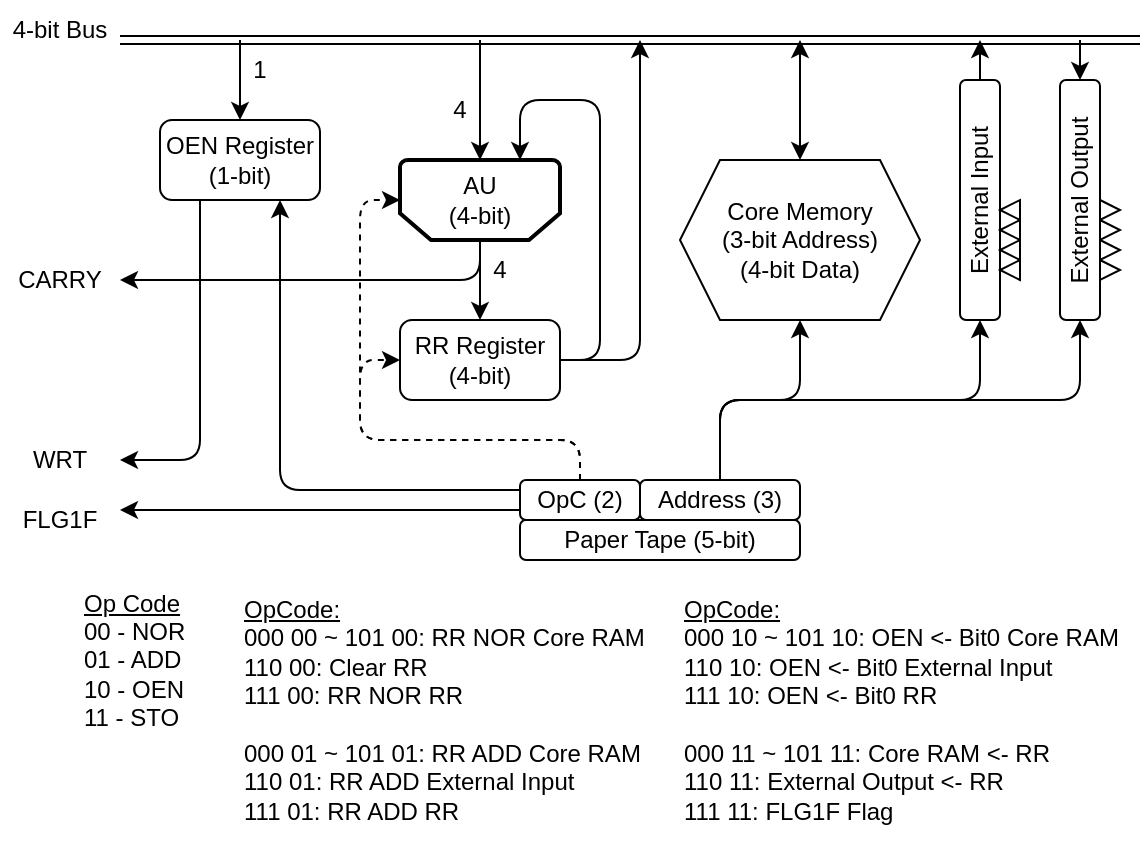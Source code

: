 <mxfile version="24.7.17">
  <diagram id="WnrMuEJYFn2A6ZmgykXn" name="Page-1">
    <mxGraphModel dx="683" dy="402" grid="1" gridSize="10" guides="1" tooltips="1" connect="1" arrows="1" fold="1" page="1" pageScale="1" pageWidth="1654" pageHeight="1169" math="0" shadow="0">
      <root>
        <mxCell id="0" />
        <mxCell id="1" parent="0" />
        <mxCell id="CtDm01CjGlFc-xp2yh45-36" value="Core Memory&lt;br&gt;(3-bit Address)&lt;br&gt;(4-bit Data)" style="shape=hexagon;perimeter=hexagonPerimeter2;whiteSpace=wrap;html=1;fixedSize=1;" parent="1" vertex="1">
          <mxGeometry x="940" y="480" width="120" height="80" as="geometry" />
        </mxCell>
        <mxCell id="CtDm01CjGlFc-xp2yh45-50" value="Paper Tape (5-bit)" style="rounded=1;whiteSpace=wrap;html=1;" parent="1" vertex="1">
          <mxGeometry x="860" y="660" width="140" height="20" as="geometry" />
        </mxCell>
        <mxCell id="CtDm01CjGlFc-xp2yh45-53" value="AU&lt;br&gt;(4-bit)" style="strokeWidth=2;html=1;shape=mxgraph.flowchart.loop_limit;whiteSpace=wrap;flipV=1;" parent="1" vertex="1">
          <mxGeometry x="800" y="480" width="80" height="40" as="geometry" />
        </mxCell>
        <mxCell id="f8ygEt5CiFw0iKFOxKiN-1" value="RR Register&lt;br&gt;(4-bit)" style="rounded=1;whiteSpace=wrap;html=1;" parent="1" vertex="1">
          <mxGeometry x="800" y="560" width="80" height="40" as="geometry" />
        </mxCell>
        <mxCell id="f8ygEt5CiFw0iKFOxKiN-2" value="" style="endArrow=classic;html=1;rounded=1;exitX=0.5;exitY=0;exitDx=0;exitDy=0;exitPerimeter=0;entryX=0.5;entryY=0;entryDx=0;entryDy=0;" parent="1" source="CtDm01CjGlFc-xp2yh45-53" target="f8ygEt5CiFw0iKFOxKiN-1" edge="1">
          <mxGeometry width="50" height="50" relative="1" as="geometry">
            <mxPoint x="865" y="450" as="sourcePoint" />
            <mxPoint x="915" y="400" as="targetPoint" />
          </mxGeometry>
        </mxCell>
        <mxCell id="f8ygEt5CiFw0iKFOxKiN-3" value="4" style="text;html=1;strokeColor=none;fillColor=none;align=center;verticalAlign=middle;whiteSpace=wrap;rounded=0;" parent="1" vertex="1">
          <mxGeometry x="840" y="520" width="20" height="30" as="geometry" />
        </mxCell>
        <mxCell id="f8ygEt5CiFw0iKFOxKiN-7" value="" style="endArrow=classic;html=1;rounded=1;exitX=1;exitY=0.5;exitDx=0;exitDy=0;entryX=0.75;entryY=1;entryDx=0;entryDy=0;entryPerimeter=0;" parent="1" source="f8ygEt5CiFw0iKFOxKiN-1" target="CtDm01CjGlFc-xp2yh45-53" edge="1">
          <mxGeometry width="50" height="50" relative="1" as="geometry">
            <mxPoint x="915" y="560" as="sourcePoint" />
            <mxPoint x="855" y="460" as="targetPoint" />
            <Array as="points">
              <mxPoint x="900" y="580" />
              <mxPoint x="900" y="450" />
              <mxPoint x="860" y="450" />
            </Array>
          </mxGeometry>
        </mxCell>
        <mxCell id="f8ygEt5CiFw0iKFOxKiN-16" value="" style="shape=link;html=1;rounded=1;" parent="1" edge="1">
          <mxGeometry width="100" relative="1" as="geometry">
            <mxPoint x="660" y="420" as="sourcePoint" />
            <mxPoint x="1170" y="420" as="targetPoint" />
          </mxGeometry>
        </mxCell>
        <mxCell id="f8ygEt5CiFw0iKFOxKiN-20" value="" style="endArrow=classic;html=1;rounded=1;entryX=0.5;entryY=1;entryDx=0;entryDy=0;entryPerimeter=0;" parent="1" target="CtDm01CjGlFc-xp2yh45-53" edge="1">
          <mxGeometry width="50" height="50" relative="1" as="geometry">
            <mxPoint x="840" y="420" as="sourcePoint" />
            <mxPoint x="1020" y="420" as="targetPoint" />
          </mxGeometry>
        </mxCell>
        <mxCell id="f8ygEt5CiFw0iKFOxKiN-45" value="4-bit Bus" style="text;html=1;strokeColor=none;fillColor=none;align=center;verticalAlign=middle;whiteSpace=wrap;rounded=0;" parent="1" vertex="1">
          <mxGeometry x="600" y="400" width="60" height="30" as="geometry" />
        </mxCell>
        <mxCell id="3NznJ-zv1RJbREVr_r1Y-3" value="" style="endArrow=classic;html=1;rounded=1;exitX=1;exitY=0.5;exitDx=0;exitDy=0;" parent="1" source="f8ygEt5CiFw0iKFOxKiN-1" edge="1">
          <mxGeometry width="50" height="50" relative="1" as="geometry">
            <mxPoint x="810" y="440" as="sourcePoint" />
            <mxPoint x="920" y="420" as="targetPoint" />
            <Array as="points">
              <mxPoint x="920" y="580" />
            </Array>
          </mxGeometry>
        </mxCell>
        <mxCell id="qPVORAUzFXD_HGblGiEd-2" value="" style="endArrow=classic;startArrow=classic;html=1;rounded=0;entryX=0.5;entryY=0;entryDx=0;entryDy=0;" parent="1" target="CtDm01CjGlFc-xp2yh45-36" edge="1">
          <mxGeometry width="50" height="50" relative="1" as="geometry">
            <mxPoint x="1000" y="420" as="sourcePoint" />
            <mxPoint x="1020" y="430" as="targetPoint" />
          </mxGeometry>
        </mxCell>
        <mxCell id="qPVORAUzFXD_HGblGiEd-4" value="OpC (2)" style="rounded=1;whiteSpace=wrap;html=1;" parent="1" vertex="1">
          <mxGeometry x="860" y="640" width="60" height="20" as="geometry" />
        </mxCell>
        <mxCell id="qPVORAUzFXD_HGblGiEd-5" value="Address (3)" style="rounded=1;whiteSpace=wrap;html=1;" parent="1" vertex="1">
          <mxGeometry x="920" y="640" width="80" height="20" as="geometry" />
        </mxCell>
        <mxCell id="qPVORAUzFXD_HGblGiEd-6" value="" style="endArrow=classic;html=1;rounded=1;exitX=0.5;exitY=0;exitDx=0;exitDy=0;entryX=0.5;entryY=1;entryDx=0;entryDy=0;" parent="1" source="qPVORAUzFXD_HGblGiEd-5" target="CtDm01CjGlFc-xp2yh45-36" edge="1">
          <mxGeometry width="50" height="50" relative="1" as="geometry">
            <mxPoint x="920" y="620" as="sourcePoint" />
            <mxPoint x="970" y="570" as="targetPoint" />
            <Array as="points">
              <mxPoint x="960" y="600" />
              <mxPoint x="1000" y="600" />
            </Array>
          </mxGeometry>
        </mxCell>
        <mxCell id="qPVORAUzFXD_HGblGiEd-7" value="" style="endArrow=classic;html=1;rounded=1;entryX=0;entryY=0.5;entryDx=0;entryDy=0;exitX=0.5;exitY=0;exitDx=0;exitDy=0;dashed=1;" parent="1" source="qPVORAUzFXD_HGblGiEd-4" target="f8ygEt5CiFw0iKFOxKiN-1" edge="1">
          <mxGeometry width="50" height="50" relative="1" as="geometry">
            <mxPoint x="890" y="570" as="sourcePoint" />
            <mxPoint x="940" y="520" as="targetPoint" />
            <Array as="points">
              <mxPoint x="890" y="620" />
              <mxPoint x="780" y="620" />
              <mxPoint x="780" y="580" />
            </Array>
          </mxGeometry>
        </mxCell>
        <mxCell id="qPVORAUzFXD_HGblGiEd-8" value="" style="endArrow=classic;html=1;rounded=1;entryX=0;entryY=0.5;entryDx=0;entryDy=0;entryPerimeter=0;exitX=0.5;exitY=0;exitDx=0;exitDy=0;dashed=1;" parent="1" source="qPVORAUzFXD_HGblGiEd-4" target="CtDm01CjGlFc-xp2yh45-53" edge="1">
          <mxGeometry width="50" height="50" relative="1" as="geometry">
            <mxPoint x="890" y="570" as="sourcePoint" />
            <mxPoint x="940" y="520" as="targetPoint" />
            <Array as="points">
              <mxPoint x="890" y="620" />
              <mxPoint x="780" y="620" />
              <mxPoint x="780" y="500" />
            </Array>
          </mxGeometry>
        </mxCell>
        <mxCell id="qPVORAUzFXD_HGblGiEd-9" value="External Input" style="rounded=1;whiteSpace=wrap;html=1;rotation=-90;" parent="1" vertex="1">
          <mxGeometry x="1030" y="490" width="120" height="20" as="geometry" />
        </mxCell>
        <mxCell id="qPVORAUzFXD_HGblGiEd-10" value="" style="endArrow=classic;html=1;rounded=1;entryX=0;entryY=0.5;entryDx=0;entryDy=0;exitX=0.5;exitY=0;exitDx=0;exitDy=0;" parent="1" source="qPVORAUzFXD_HGblGiEd-5" target="qPVORAUzFXD_HGblGiEd-9" edge="1">
          <mxGeometry width="50" height="50" relative="1" as="geometry">
            <mxPoint x="970" y="640" as="sourcePoint" />
            <mxPoint x="1020" y="490" as="targetPoint" />
            <Array as="points">
              <mxPoint x="960" y="600" />
              <mxPoint x="1090" y="600" />
            </Array>
          </mxGeometry>
        </mxCell>
        <mxCell id="qPVORAUzFXD_HGblGiEd-11" value="" style="endArrow=classic;html=1;rounded=1;exitX=1;exitY=0.5;exitDx=0;exitDy=0;" parent="1" source="qPVORAUzFXD_HGblGiEd-9" edge="1">
          <mxGeometry width="50" height="50" relative="1" as="geometry">
            <mxPoint x="970" y="540" as="sourcePoint" />
            <mxPoint x="1090" y="420" as="targetPoint" />
          </mxGeometry>
        </mxCell>
        <mxCell id="qPVORAUzFXD_HGblGiEd-16" value="" style="triangle;whiteSpace=wrap;html=1;rotation=-180;" parent="1" vertex="1">
          <mxGeometry x="1100" y="500.0" width="10" height="10" as="geometry" />
        </mxCell>
        <mxCell id="qPVORAUzFXD_HGblGiEd-17" value="" style="triangle;whiteSpace=wrap;html=1;rotation=-180;" parent="1" vertex="1">
          <mxGeometry x="1100" y="510" width="10" height="10" as="geometry" />
        </mxCell>
        <mxCell id="qPVORAUzFXD_HGblGiEd-18" value="" style="triangle;whiteSpace=wrap;html=1;rotation=-180;" parent="1" vertex="1">
          <mxGeometry x="1100" y="520" width="10" height="10" as="geometry" />
        </mxCell>
        <mxCell id="qPVORAUzFXD_HGblGiEd-31" value="" style="endArrow=classic;html=1;rounded=1;entryX=0;entryY=0.5;entryDx=0;entryDy=0;exitX=0.5;exitY=0;exitDx=0;exitDy=0;" parent="1" source="qPVORAUzFXD_HGblGiEd-5" target="V7vz-dn10kzdS8O13Vms-3" edge="1">
          <mxGeometry width="50" height="50" relative="1" as="geometry">
            <mxPoint x="1070" y="550" as="sourcePoint" />
            <mxPoint x="1139.42" y="566.005" as="targetPoint" />
            <Array as="points">
              <mxPoint x="960" y="600" />
              <mxPoint x="1140" y="600" />
            </Array>
          </mxGeometry>
        </mxCell>
        <mxCell id="qPVORAUzFXD_HGblGiEd-32" value="" style="endArrow=classic;html=1;rounded=1;entryX=1;entryY=0.5;entryDx=0;entryDy=0;" parent="1" target="V7vz-dn10kzdS8O13Vms-3" edge="1">
          <mxGeometry width="50" height="50" relative="1" as="geometry">
            <mxPoint x="1140" y="420" as="sourcePoint" />
            <mxPoint x="1139.42" y="438.505" as="targetPoint" />
          </mxGeometry>
        </mxCell>
        <mxCell id="qPVORAUzFXD_HGblGiEd-33" value="&lt;u&gt;Op Code&lt;/u&gt;&lt;br&gt;00 - NOR&lt;br&gt;01 - ADD&lt;br&gt;10 - OEN&lt;br&gt;&lt;div style=&quot;&quot;&gt;&lt;span style=&quot;background-color: initial;&quot;&gt;11 - STO&lt;/span&gt;&lt;/div&gt;" style="text;html=1;strokeColor=none;fillColor=none;align=left;verticalAlign=middle;whiteSpace=wrap;rounded=0;" parent="1" vertex="1">
          <mxGeometry x="640" y="690" width="70" height="80" as="geometry" />
        </mxCell>
        <mxCell id="qPVORAUzFXD_HGblGiEd-34" value="&lt;u&gt;OpCode:&lt;/u&gt;&lt;br&gt;000 00 ~ 101 00: RR NOR Core RAM&lt;br&gt;110 00: Clear RR&lt;br&gt;111 00: RR NOR RR&lt;div&gt;&lt;div&gt;&lt;br&gt;&lt;/div&gt;&lt;div&gt;000 01 ~ 101 01:&amp;nbsp;RR ADD Core RAM&lt;br&gt;110 01: RR ADD External Input&lt;/div&gt;&lt;div&gt;111 01: RR ADD RR&lt;/div&gt;&lt;/div&gt;" style="text;html=1;strokeColor=none;fillColor=none;align=left;verticalAlign=middle;whiteSpace=wrap;rounded=0;" parent="1" vertex="1">
          <mxGeometry x="720" y="690" width="210" height="130" as="geometry" />
        </mxCell>
        <mxCell id="V7vz-dn10kzdS8O13Vms-1" value="" style="triangle;whiteSpace=wrap;html=1;rotation=-180;" parent="1" vertex="1">
          <mxGeometry x="1100" y="530" width="10" height="10" as="geometry" />
        </mxCell>
        <mxCell id="V7vz-dn10kzdS8O13Vms-3" value="External Output" style="rounded=1;whiteSpace=wrap;html=1;rotation=-90;" parent="1" vertex="1">
          <mxGeometry x="1080" y="490" width="120" height="20" as="geometry" />
        </mxCell>
        <mxCell id="V7vz-dn10kzdS8O13Vms-12" value="" style="group;rotation=-180;" parent="1" vertex="1" connectable="0">
          <mxGeometry x="1150" y="460.0" width="10" height="80.0" as="geometry" />
        </mxCell>
        <mxCell id="V7vz-dn10kzdS8O13Vms-4" value="" style="triangle;whiteSpace=wrap;html=1;rotation=-360;" parent="V7vz-dn10kzdS8O13Vms-12" vertex="1">
          <mxGeometry y="70" width="10" height="10" as="geometry" />
        </mxCell>
        <mxCell id="V7vz-dn10kzdS8O13Vms-5" value="" style="triangle;whiteSpace=wrap;html=1;rotation=-360;" parent="V7vz-dn10kzdS8O13Vms-12" vertex="1">
          <mxGeometry y="60" width="10" height="10" as="geometry" />
        </mxCell>
        <mxCell id="V7vz-dn10kzdS8O13Vms-6" value="" style="triangle;whiteSpace=wrap;html=1;rotation=-360;" parent="V7vz-dn10kzdS8O13Vms-12" vertex="1">
          <mxGeometry y="50" width="10" height="10" as="geometry" />
        </mxCell>
        <mxCell id="V7vz-dn10kzdS8O13Vms-7" value="" style="triangle;whiteSpace=wrap;html=1;rotation=-360;" parent="V7vz-dn10kzdS8O13Vms-12" vertex="1">
          <mxGeometry y="40" width="10" height="10" as="geometry" />
        </mxCell>
        <mxCell id="NllyVqvixWQ4DQBvZZTj-1" value="" style="endArrow=classic;html=1;rounded=1;exitX=0;exitY=0.25;exitDx=0;exitDy=0;entryX=0.75;entryY=1;entryDx=0;entryDy=0;curved=0;" parent="1" source="qPVORAUzFXD_HGblGiEd-4" target="6Gla-IgjYNg36VyRMXTX-2" edge="1">
          <mxGeometry width="50" height="50" relative="1" as="geometry">
            <mxPoint x="950" y="630" as="sourcePoint" />
            <mxPoint x="800" y="645" as="targetPoint" />
            <Array as="points">
              <mxPoint x="740" y="645" />
            </Array>
          </mxGeometry>
        </mxCell>
        <mxCell id="NllyVqvixWQ4DQBvZZTj-2" value="" style="endArrow=classic;html=1;rounded=0;exitX=0;exitY=0.75;exitDx=0;exitDy=0;" parent="1" source="qPVORAUzFXD_HGblGiEd-4" edge="1">
          <mxGeometry width="50" height="50" relative="1" as="geometry">
            <mxPoint x="950" y="630" as="sourcePoint" />
            <mxPoint x="660" y="655" as="targetPoint" />
          </mxGeometry>
        </mxCell>
        <mxCell id="NllyVqvixWQ4DQBvZZTj-3" value="FLG1F" style="text;html=1;align=center;verticalAlign=middle;whiteSpace=wrap;rounded=0;" parent="1" vertex="1">
          <mxGeometry x="600" y="650" width="60" height="20" as="geometry" />
        </mxCell>
        <mxCell id="NllyVqvixWQ4DQBvZZTj-4" value="WRT" style="text;html=1;align=center;verticalAlign=middle;whiteSpace=wrap;rounded=0;" parent="1" vertex="1">
          <mxGeometry x="600" y="620" width="60" height="20" as="geometry" />
        </mxCell>
        <mxCell id="6Gla-IgjYNg36VyRMXTX-1" value="&lt;u&gt;OpCode:&lt;/u&gt;&lt;br&gt;000 10 ~ 101 10: OEN &amp;lt;- Bit0 Core RAM&lt;br&gt;110 10: OEN &amp;lt;- Bit0 External Input&lt;br&gt;111 10: OEN &amp;lt;- Bit0 RR&lt;div&gt;&lt;div&gt;&lt;br&gt;&lt;/div&gt;&lt;div&gt;000 11 ~ 101 11:&amp;nbsp;Core RAM &amp;lt;- RR&lt;br&gt;110 11: External Output &amp;lt;- RR&lt;/div&gt;&lt;div&gt;111 11: FLG1F Flag&lt;/div&gt;&lt;/div&gt;" style="text;html=1;strokeColor=none;fillColor=none;align=left;verticalAlign=middle;whiteSpace=wrap;rounded=0;" parent="1" vertex="1">
          <mxGeometry x="940" y="690" width="230" height="130" as="geometry" />
        </mxCell>
        <mxCell id="6Gla-IgjYNg36VyRMXTX-2" value="OEN Register&lt;br&gt;(1-bit)" style="rounded=1;whiteSpace=wrap;html=1;" parent="1" vertex="1">
          <mxGeometry x="680" y="460" width="80" height="40" as="geometry" />
        </mxCell>
        <mxCell id="6Gla-IgjYNg36VyRMXTX-3" value="" style="endArrow=classic;html=1;rounded=1;exitX=0.25;exitY=1;exitDx=0;exitDy=0;curved=0;" parent="1" source="6Gla-IgjYNg36VyRMXTX-2" edge="1">
          <mxGeometry width="50" height="50" relative="1" as="geometry">
            <mxPoint x="950" y="570" as="sourcePoint" />
            <mxPoint x="660" y="630" as="targetPoint" />
            <Array as="points">
              <mxPoint x="700" y="630" />
            </Array>
          </mxGeometry>
        </mxCell>
        <mxCell id="6Gla-IgjYNg36VyRMXTX-4" value="" style="endArrow=classic;html=1;rounded=0;" parent="1" target="6Gla-IgjYNg36VyRMXTX-2" edge="1">
          <mxGeometry width="50" height="50" relative="1" as="geometry">
            <mxPoint x="720" y="420" as="sourcePoint" />
            <mxPoint x="1000" y="520" as="targetPoint" />
          </mxGeometry>
        </mxCell>
        <mxCell id="6Gla-IgjYNg36VyRMXTX-5" value="1" style="text;html=1;strokeColor=none;fillColor=none;align=center;verticalAlign=middle;whiteSpace=wrap;rounded=0;" parent="1" vertex="1">
          <mxGeometry x="720" y="420" width="20" height="30" as="geometry" />
        </mxCell>
        <mxCell id="6Gla-IgjYNg36VyRMXTX-6" value="4" style="text;html=1;strokeColor=none;fillColor=none;align=center;verticalAlign=middle;whiteSpace=wrap;rounded=0;" parent="1" vertex="1">
          <mxGeometry x="820" y="440" width="20" height="30" as="geometry" />
        </mxCell>
        <mxCell id="6Gla-IgjYNg36VyRMXTX-7" value="CARRY" style="text;html=1;align=center;verticalAlign=middle;whiteSpace=wrap;rounded=0;" parent="1" vertex="1">
          <mxGeometry x="600" y="530" width="60" height="20" as="geometry" />
        </mxCell>
        <mxCell id="6Gla-IgjYNg36VyRMXTX-8" value="" style="endArrow=classic;html=1;rounded=1;exitX=0;exitY=0;exitDx=0;exitDy=0;curved=0;" parent="1" source="f8ygEt5CiFw0iKFOxKiN-3" edge="1">
          <mxGeometry width="50" height="50" relative="1" as="geometry">
            <mxPoint x="950" y="570" as="sourcePoint" />
            <mxPoint x="660" y="540" as="targetPoint" />
            <Array as="points">
              <mxPoint x="840" y="540" />
            </Array>
          </mxGeometry>
        </mxCell>
      </root>
    </mxGraphModel>
  </diagram>
</mxfile>
